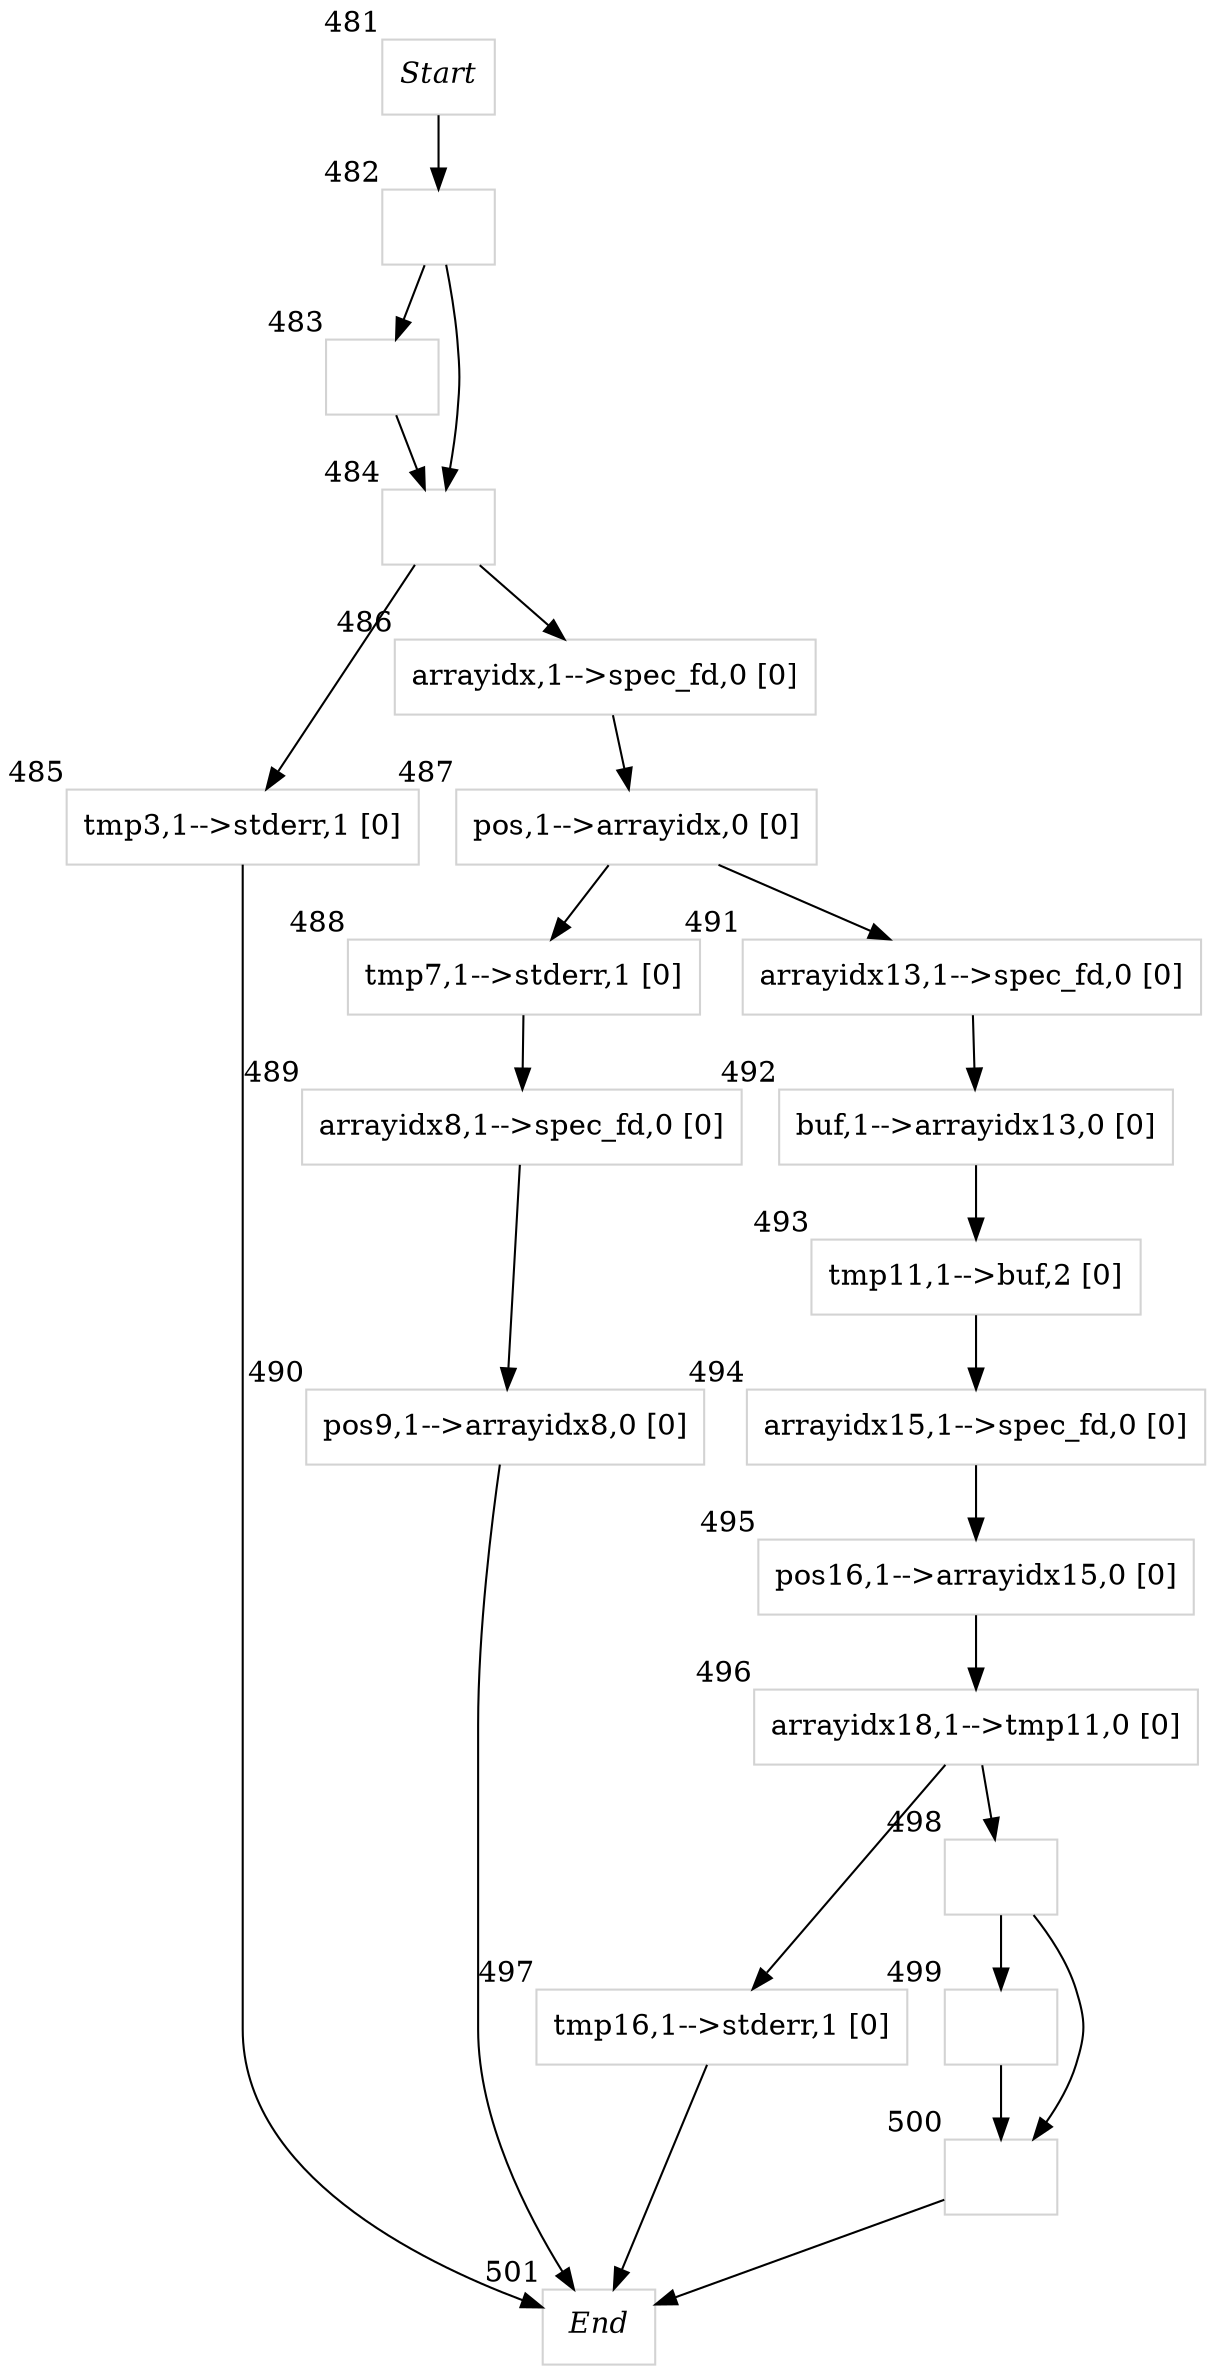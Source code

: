 digraph GPG{
node [shape=box]; 
481[label=<<I>Start</I>>,xlabel="481", color=lightgray, fontcolor=black];
481->482;
482[label="",xlabel="482", color=lightgray, fontcolor=black];
482->483;
482->484;
483[label="",xlabel="483", color=lightgray, fontcolor=black];
483->484;
484[label="",xlabel="484", color=lightgray, fontcolor=black];
484->485;
484->486;
485[label="tmp3,1-->stderr,1 [0]
",xlabel="485", color=lightgray, fontcolor=black];
485->501;
486[label="arrayidx,1-->spec_fd,0 [0]
",xlabel="486", color=lightgray, fontcolor=black];
486->487;
487[label="pos,1-->arrayidx,0 [0]
",xlabel="487", color=lightgray, fontcolor=black];
487->488;
487->491;
488[label="tmp7,1-->stderr,1 [0]
",xlabel="488", color=lightgray, fontcolor=black];
488->489;
489[label="arrayidx8,1-->spec_fd,0 [0]
",xlabel="489", color=lightgray, fontcolor=black];
489->490;
490[label="pos9,1-->arrayidx8,0 [0]
",xlabel="490", color=lightgray, fontcolor=black];
490->501;
491[label="arrayidx13,1-->spec_fd,0 [0]
",xlabel="491", color=lightgray, fontcolor=black];
491->492;
492[label="buf,1-->arrayidx13,0 [0]
",xlabel="492", color=lightgray, fontcolor=black];
492->493;
493[label="tmp11,1-->buf,2 [0]
",xlabel="493", color=lightgray, fontcolor=black];
493->494;
494[label="arrayidx15,1-->spec_fd,0 [0]
",xlabel="494", color=lightgray, fontcolor=black];
494->495;
495[label="pos16,1-->arrayidx15,0 [0]
",xlabel="495", color=lightgray, fontcolor=black];
495->496;
496[label="arrayidx18,1-->tmp11,0 [0]
",xlabel="496", color=lightgray, fontcolor=black];
496->497;
496->498;
497[label="tmp16,1-->stderr,1 [0]
",xlabel="497", color=lightgray, fontcolor=black];
497->501;
498[label="",xlabel="498", color=lightgray, fontcolor=black];
498->499;
498->500;
499[label="",xlabel="499", color=lightgray, fontcolor=black];
499->500;
500[label="",xlabel="500", color=lightgray, fontcolor=black];
500->501;
501[label=<<I>End</I>>,xlabel="501", color=lightgray, fontcolor=black];
}